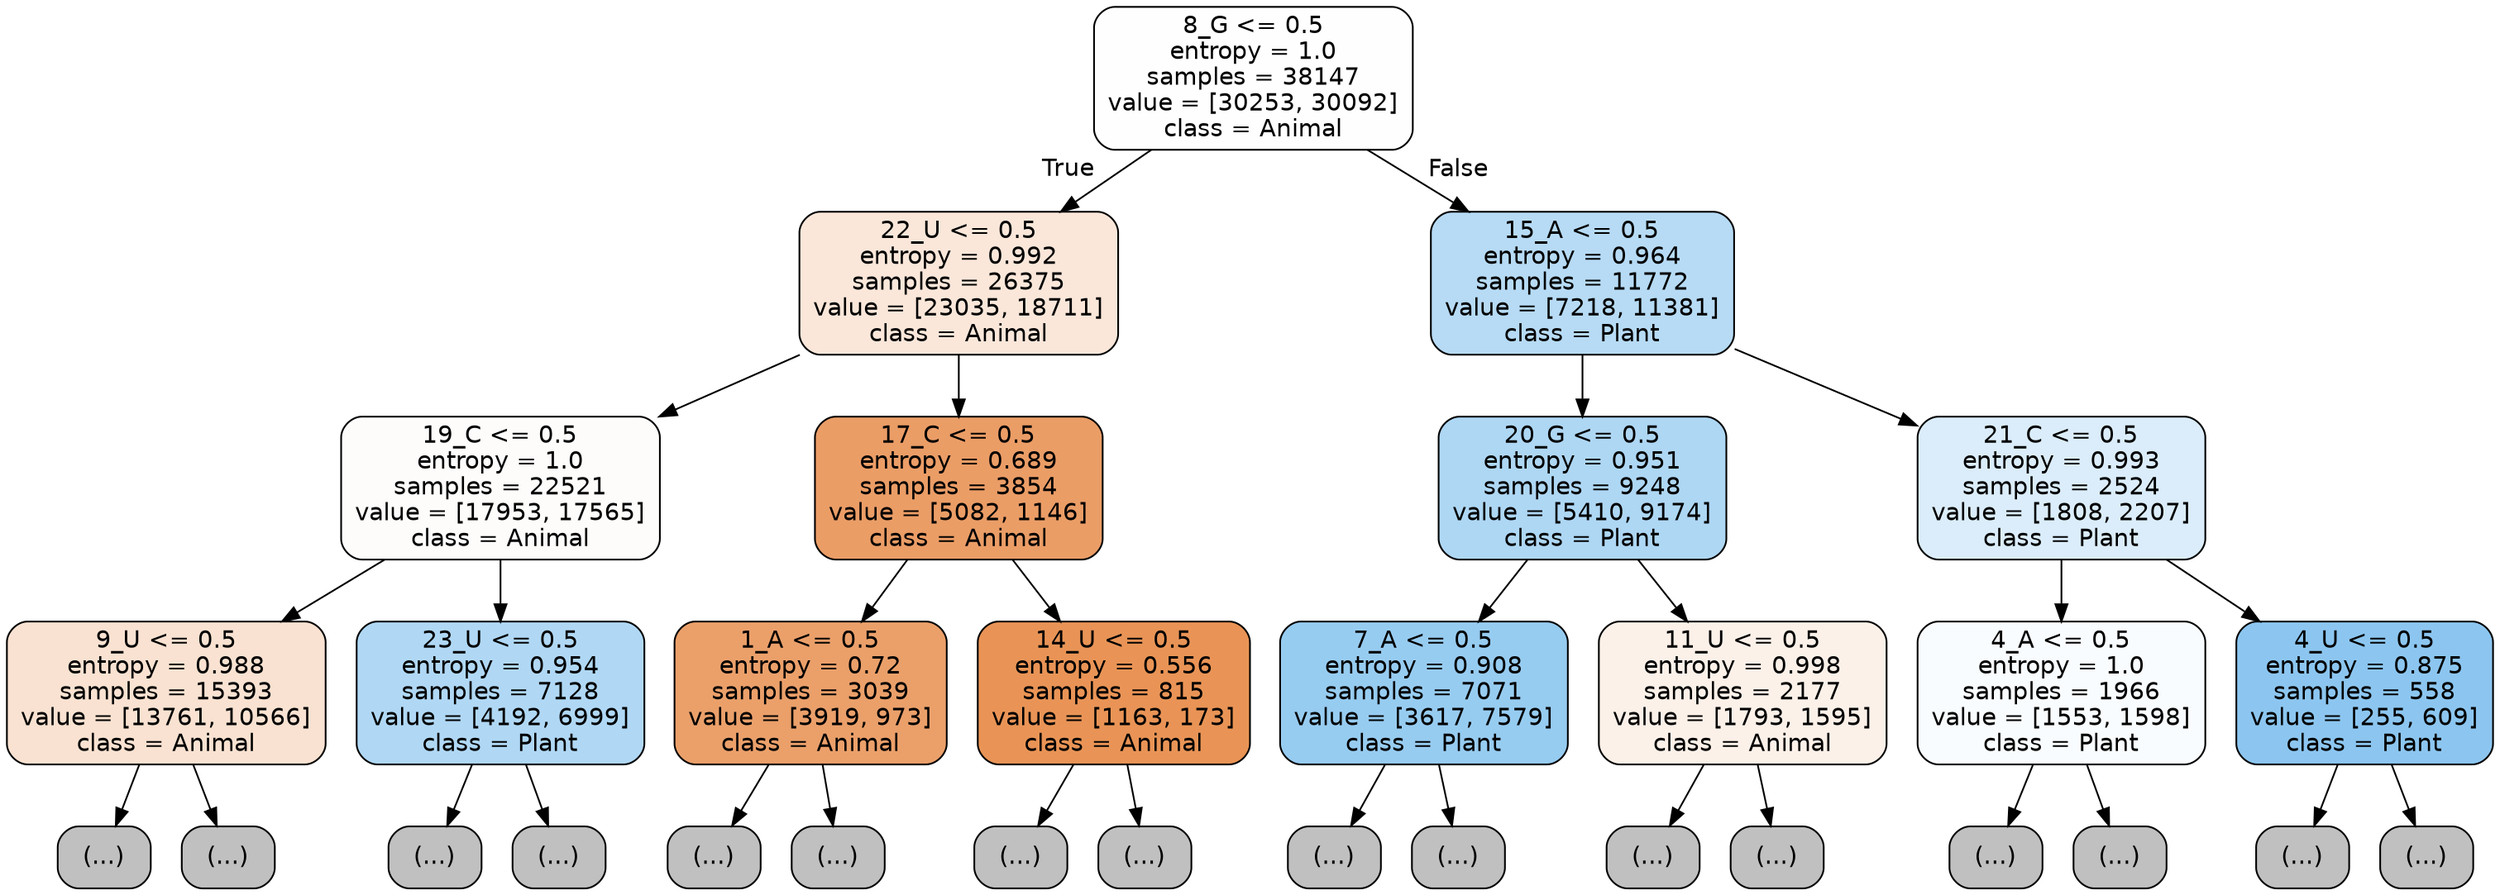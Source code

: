 digraph Tree {
node [shape=box, style="filled, rounded", color="black", fontname="helvetica"] ;
edge [fontname="helvetica"] ;
0 [label="8_G <= 0.5\nentropy = 1.0\nsamples = 38147\nvalue = [30253, 30092]\nclass = Animal", fillcolor="#fffefe"] ;
1 [label="22_U <= 0.5\nentropy = 0.992\nsamples = 26375\nvalue = [23035, 18711]\nclass = Animal", fillcolor="#fae7da"] ;
0 -> 1 [labeldistance=2.5, labelangle=45, headlabel="True"] ;
2 [label="19_C <= 0.5\nentropy = 1.0\nsamples = 22521\nvalue = [17953, 17565]\nclass = Animal", fillcolor="#fefcfb"] ;
1 -> 2 ;
3 [label="9_U <= 0.5\nentropy = 0.988\nsamples = 15393\nvalue = [13761, 10566]\nclass = Animal", fillcolor="#f9e2d1"] ;
2 -> 3 ;
4 [label="(...)", fillcolor="#C0C0C0"] ;
3 -> 4 ;
5699 [label="(...)", fillcolor="#C0C0C0"] ;
3 -> 5699 ;
8100 [label="23_U <= 0.5\nentropy = 0.954\nsamples = 7128\nvalue = [4192, 6999]\nclass = Plant", fillcolor="#b0d8f5"] ;
2 -> 8100 ;
8101 [label="(...)", fillcolor="#C0C0C0"] ;
8100 -> 8101 ;
10696 [label="(...)", fillcolor="#C0C0C0"] ;
8100 -> 10696 ;
10773 [label="17_C <= 0.5\nentropy = 0.689\nsamples = 3854\nvalue = [5082, 1146]\nclass = Animal", fillcolor="#eb9d66"] ;
1 -> 10773 ;
10774 [label="1_A <= 0.5\nentropy = 0.72\nsamples = 3039\nvalue = [3919, 973]\nclass = Animal", fillcolor="#eba06a"] ;
10773 -> 10774 ;
10775 [label="(...)", fillcolor="#C0C0C0"] ;
10774 -> 10775 ;
11736 [label="(...)", fillcolor="#C0C0C0"] ;
10774 -> 11736 ;
12021 [label="14_U <= 0.5\nentropy = 0.556\nsamples = 815\nvalue = [1163, 173]\nclass = Animal", fillcolor="#e99456"] ;
10773 -> 12021 ;
12022 [label="(...)", fillcolor="#C0C0C0"] ;
12021 -> 12022 ;
12193 [label="(...)", fillcolor="#C0C0C0"] ;
12021 -> 12193 ;
12294 [label="15_A <= 0.5\nentropy = 0.964\nsamples = 11772\nvalue = [7218, 11381]\nclass = Plant", fillcolor="#b7dbf5"] ;
0 -> 12294 [labeldistance=2.5, labelangle=-45, headlabel="False"] ;
12295 [label="20_G <= 0.5\nentropy = 0.951\nsamples = 9248\nvalue = [5410, 9174]\nclass = Plant", fillcolor="#aed7f4"] ;
12294 -> 12295 ;
12296 [label="7_A <= 0.5\nentropy = 0.908\nsamples = 7071\nvalue = [3617, 7579]\nclass = Plant", fillcolor="#97ccf1"] ;
12295 -> 12296 ;
12297 [label="(...)", fillcolor="#C0C0C0"] ;
12296 -> 12297 ;
14014 [label="(...)", fillcolor="#C0C0C0"] ;
12296 -> 14014 ;
14725 [label="11_U <= 0.5\nentropy = 0.998\nsamples = 2177\nvalue = [1793, 1595]\nclass = Animal", fillcolor="#fcf1e9"] ;
12295 -> 14725 ;
14726 [label="(...)", fillcolor="#C0C0C0"] ;
14725 -> 14726 ;
15405 [label="(...)", fillcolor="#C0C0C0"] ;
14725 -> 15405 ;
15688 [label="21_C <= 0.5\nentropy = 0.993\nsamples = 2524\nvalue = [1808, 2207]\nclass = Plant", fillcolor="#dbedfa"] ;
12294 -> 15688 ;
15689 [label="4_A <= 0.5\nentropy = 1.0\nsamples = 1966\nvalue = [1553, 1598]\nclass = Plant", fillcolor="#f9fcfe"] ;
15688 -> 15689 ;
15690 [label="(...)", fillcolor="#C0C0C0"] ;
15689 -> 15690 ;
16389 [label="(...)", fillcolor="#C0C0C0"] ;
15689 -> 16389 ;
16596 [label="4_U <= 0.5\nentropy = 0.875\nsamples = 558\nvalue = [255, 609]\nclass = Plant", fillcolor="#8cc6f0"] ;
15688 -> 16596 ;
16597 [label="(...)", fillcolor="#C0C0C0"] ;
16596 -> 16597 ;
16756 [label="(...)", fillcolor="#C0C0C0"] ;
16596 -> 16756 ;
}